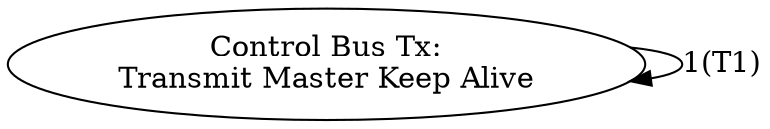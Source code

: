digraph newUSM {
    S51 [label = "Control Bus Tx:\nTransmit Master Keep Alive"];
    S51 -> S51 [label = "1(T1)"];
}

// include state where estop occurs (another flag)
